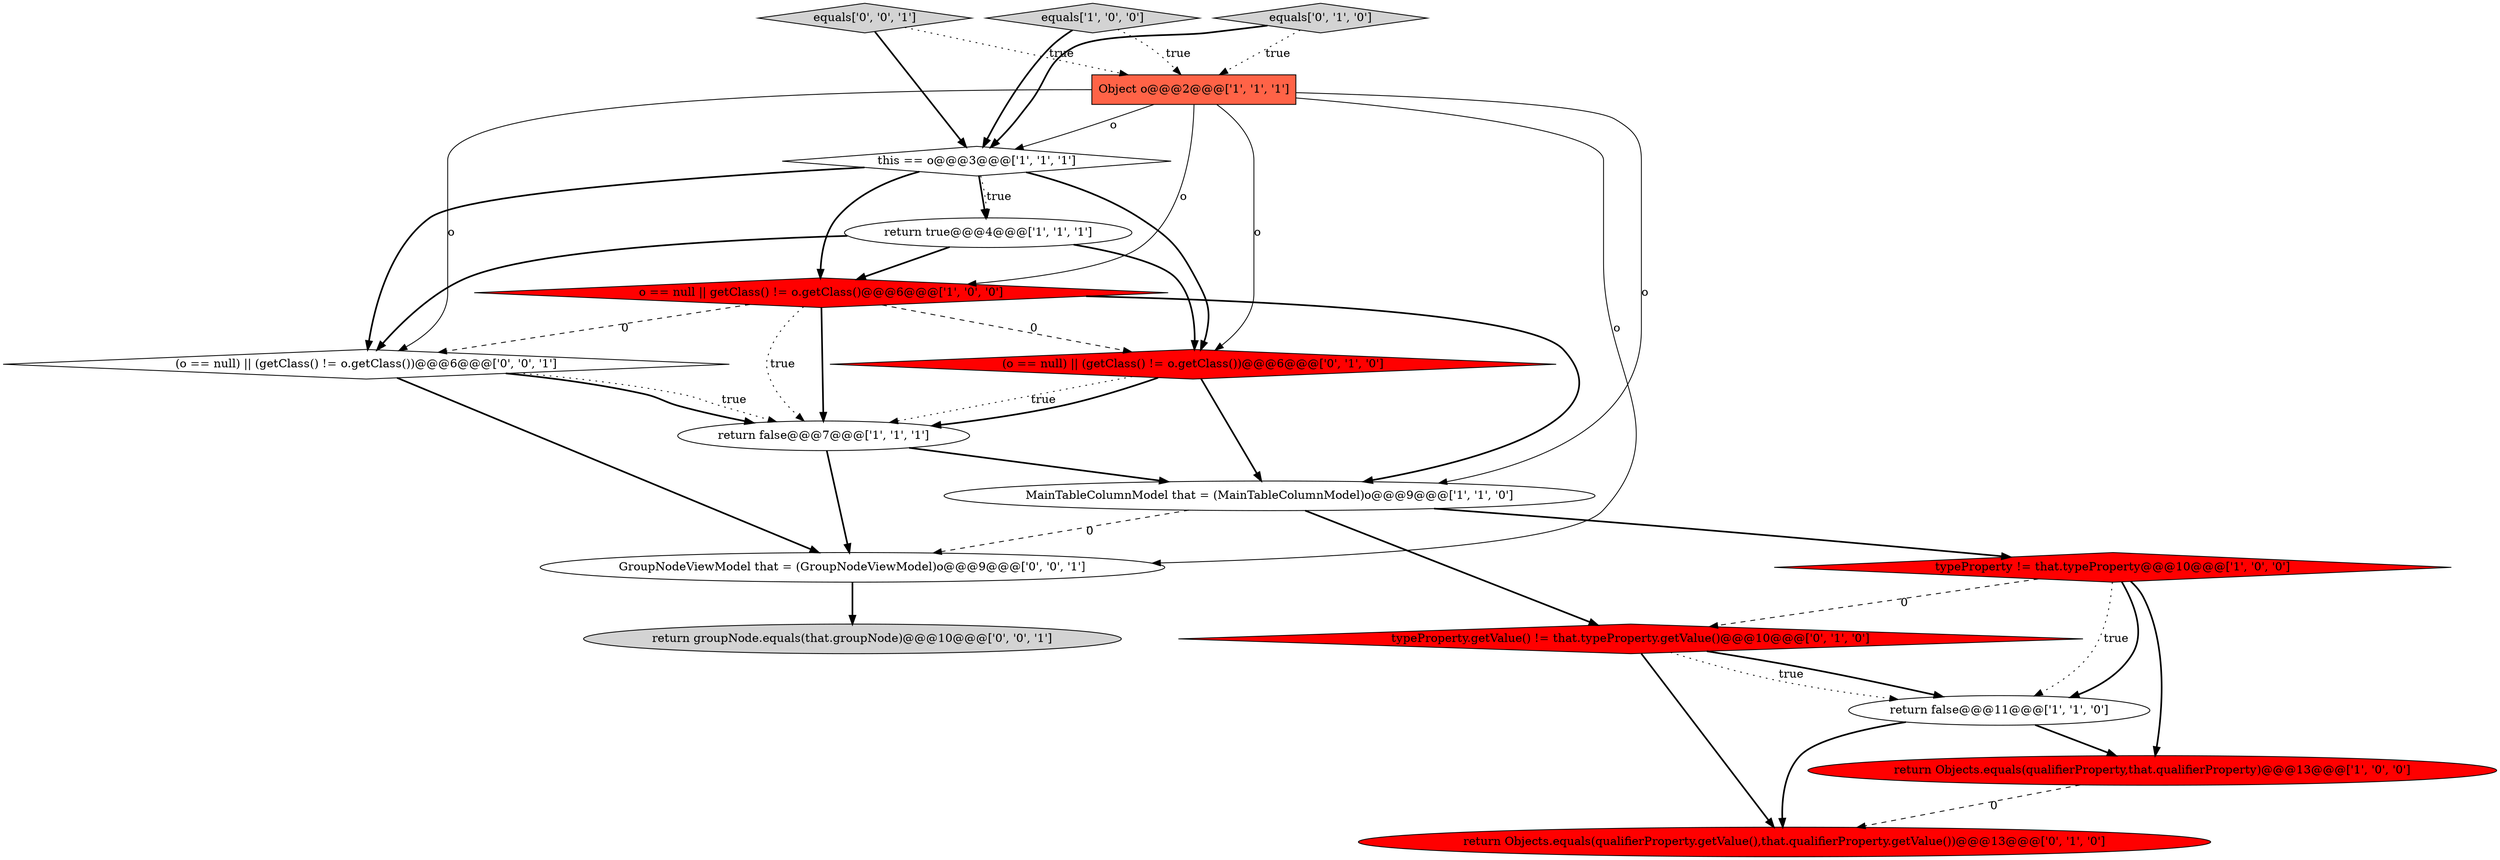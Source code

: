 digraph {
16 [style = filled, label = "equals['0', '0', '1']", fillcolor = lightgray, shape = diamond image = "AAA0AAABBB3BBB"];
10 [style = filled, label = "(o == null) || (getClass() != o.getClass())@@@6@@@['0', '1', '0']", fillcolor = red, shape = diamond image = "AAA1AAABBB2BBB"];
4 [style = filled, label = "MainTableColumnModel that = (MainTableColumnModel)o@@@9@@@['1', '1', '0']", fillcolor = white, shape = ellipse image = "AAA0AAABBB1BBB"];
15 [style = filled, label = "GroupNodeViewModel that = (GroupNodeViewModel)o@@@9@@@['0', '0', '1']", fillcolor = white, shape = ellipse image = "AAA0AAABBB3BBB"];
11 [style = filled, label = "return Objects.equals(qualifierProperty.getValue(),that.qualifierProperty.getValue())@@@13@@@['0', '1', '0']", fillcolor = red, shape = ellipse image = "AAA1AAABBB2BBB"];
12 [style = filled, label = "equals['0', '1', '0']", fillcolor = lightgray, shape = diamond image = "AAA0AAABBB2BBB"];
8 [style = filled, label = "return Objects.equals(qualifierProperty,that.qualifierProperty)@@@13@@@['1', '0', '0']", fillcolor = red, shape = ellipse image = "AAA1AAABBB1BBB"];
1 [style = filled, label = "return false@@@11@@@['1', '1', '0']", fillcolor = white, shape = ellipse image = "AAA0AAABBB1BBB"];
6 [style = filled, label = "typeProperty != that.typeProperty@@@10@@@['1', '0', '0']", fillcolor = red, shape = diamond image = "AAA1AAABBB1BBB"];
0 [style = filled, label = "o == null || getClass() != o.getClass()@@@6@@@['1', '0', '0']", fillcolor = red, shape = diamond image = "AAA1AAABBB1BBB"];
5 [style = filled, label = "return false@@@7@@@['1', '1', '1']", fillcolor = white, shape = ellipse image = "AAA0AAABBB1BBB"];
7 [style = filled, label = "Object o@@@2@@@['1', '1', '1']", fillcolor = tomato, shape = box image = "AAA0AAABBB1BBB"];
9 [style = filled, label = "equals['1', '0', '0']", fillcolor = lightgray, shape = diamond image = "AAA0AAABBB1BBB"];
13 [style = filled, label = "typeProperty.getValue() != that.typeProperty.getValue()@@@10@@@['0', '1', '0']", fillcolor = red, shape = diamond image = "AAA1AAABBB2BBB"];
3 [style = filled, label = "return true@@@4@@@['1', '1', '1']", fillcolor = white, shape = ellipse image = "AAA0AAABBB1BBB"];
17 [style = filled, label = "return groupNode.equals(that.groupNode)@@@10@@@['0', '0', '1']", fillcolor = lightgray, shape = ellipse image = "AAA0AAABBB3BBB"];
2 [style = filled, label = "this == o@@@3@@@['1', '1', '1']", fillcolor = white, shape = diamond image = "AAA0AAABBB1BBB"];
14 [style = filled, label = "(o == null) || (getClass() != o.getClass())@@@6@@@['0', '0', '1']", fillcolor = white, shape = diamond image = "AAA0AAABBB3BBB"];
2->3 [style = dotted, label="true"];
0->5 [style = dotted, label="true"];
1->8 [style = bold, label=""];
4->6 [style = bold, label=""];
9->2 [style = bold, label=""];
2->3 [style = bold, label=""];
4->13 [style = bold, label=""];
3->14 [style = bold, label=""];
6->1 [style = dotted, label="true"];
5->15 [style = bold, label=""];
7->0 [style = solid, label="o"];
16->2 [style = bold, label=""];
2->10 [style = bold, label=""];
10->5 [style = dotted, label="true"];
13->11 [style = bold, label=""];
13->1 [style = bold, label=""];
3->0 [style = bold, label=""];
0->10 [style = dashed, label="0"];
1->11 [style = bold, label=""];
0->14 [style = dashed, label="0"];
16->7 [style = dotted, label="true"];
7->10 [style = solid, label="o"];
7->4 [style = solid, label="o"];
13->1 [style = dotted, label="true"];
6->1 [style = bold, label=""];
3->10 [style = bold, label=""];
2->0 [style = bold, label=""];
7->15 [style = solid, label="o"];
14->5 [style = dotted, label="true"];
12->2 [style = bold, label=""];
10->5 [style = bold, label=""];
15->17 [style = bold, label=""];
6->13 [style = dashed, label="0"];
0->4 [style = bold, label=""];
4->15 [style = dashed, label="0"];
5->4 [style = bold, label=""];
6->8 [style = bold, label=""];
7->14 [style = solid, label="o"];
2->14 [style = bold, label=""];
10->4 [style = bold, label=""];
14->15 [style = bold, label=""];
9->7 [style = dotted, label="true"];
8->11 [style = dashed, label="0"];
12->7 [style = dotted, label="true"];
7->2 [style = solid, label="o"];
0->5 [style = bold, label=""];
14->5 [style = bold, label=""];
}
